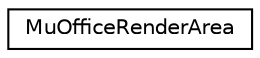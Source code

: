 digraph "Graphical Class Hierarchy"
{
 // LATEX_PDF_SIZE
  edge [fontname="Helvetica",fontsize="10",labelfontname="Helvetica",labelfontsize="10"];
  node [fontname="Helvetica",fontsize="10",shape=record];
  rankdir="LR";
  Node0 [label="MuOfficeRenderArea",height=0.2,width=0.4,color="black", fillcolor="white", style="filled",URL="$struct_mu_office_render_area.html",tooltip=" "];
}
